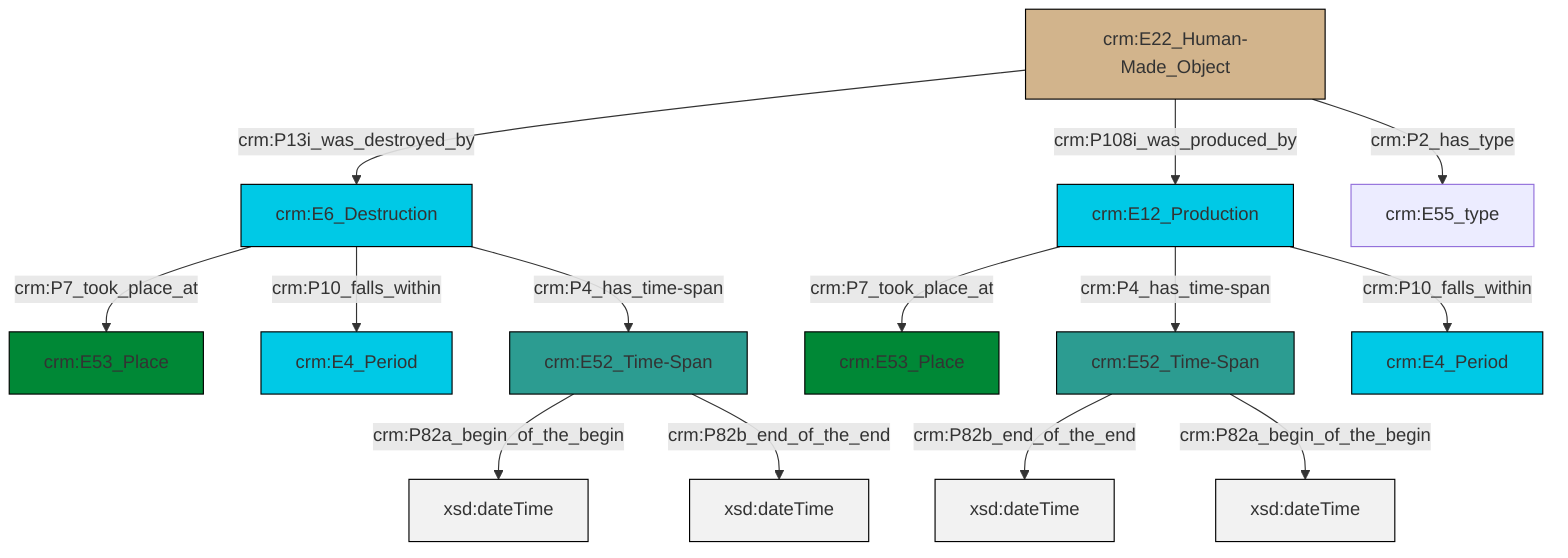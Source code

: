 graph TD
classDef Literal fill:#f2f2f2,stroke:#000000;
classDef CRM_Entity fill:#FFFFFF,stroke:#000000;
classDef Temporal_Entity fill:#00C9E6, stroke:#000000;
classDef Type fill:#E18312, stroke:#000000;
classDef Time-Span fill:#2C9C91, stroke:#000000;
classDef Appellation fill:#FFEB7F, stroke:#000000;
classDef Place fill:#008836, stroke:#000000;
classDef Persistent_Item fill:#B266B2, stroke:#000000;
classDef Conceptual_Object fill:#FFD700, stroke:#000000;
classDef Physical_Thing fill:#D2B48C, stroke:#000000;
classDef Actor fill:#f58aad, stroke:#000000;
classDef PC_Classes fill:#4ce600, stroke:#000000;
classDef Multi fill:#cccccc,stroke:#000000;

4["crm:E52_Time-Span"]:::Time-Span -->|crm:P82a_begin_of_the_begin| 5[xsd:dateTime]:::Literal
6["crm:E52_Time-Span"]:::Time-Span -->|crm:P82b_end_of_the_end| 7[xsd:dateTime]:::Literal
0["crm:E12_Production"]:::Temporal_Entity -->|crm:P7_took_place_at| 10["crm:E53_Place"]:::Place
8["crm:E22_Human-Made_Object"]:::Physical_Thing -->|crm:P13i_was_destroyed_by| 11["crm:E6_Destruction"]:::Temporal_Entity
11["crm:E6_Destruction"]:::Temporal_Entity -->|crm:P7_took_place_at| 2["crm:E53_Place"]:::Place
0["crm:E12_Production"]:::Temporal_Entity -->|crm:P4_has_time-span| 6["crm:E52_Time-Span"]:::Time-Span
6["crm:E52_Time-Span"]:::Time-Span -->|crm:P82a_begin_of_the_begin| 15[xsd:dateTime]:::Literal
0["crm:E12_Production"]:::Temporal_Entity -->|crm:P10_falls_within| 13["crm:E4_Period"]:::Temporal_Entity
4["crm:E52_Time-Span"]:::Time-Span -->|crm:P82b_end_of_the_end| 20[xsd:dateTime]:::Literal
8["crm:E22_Human-Made_Object"]:::Physical_Thing -->|crm:P108i_was_produced_by| 0["crm:E12_Production"]:::Temporal_Entity
11["crm:E6_Destruction"]:::Temporal_Entity -->|crm:P10_falls_within| 18["crm:E4_Period"]:::Temporal_Entity
11["crm:E6_Destruction"]:::Temporal_Entity -->|crm:P4_has_time-span| 4["crm:E52_Time-Span"]:::Time-Span
8["crm:E22_Human-Made_Object"]:::Physical_Thing -->|crm:P2_has_type| 22["crm:E55_type"]:::Default